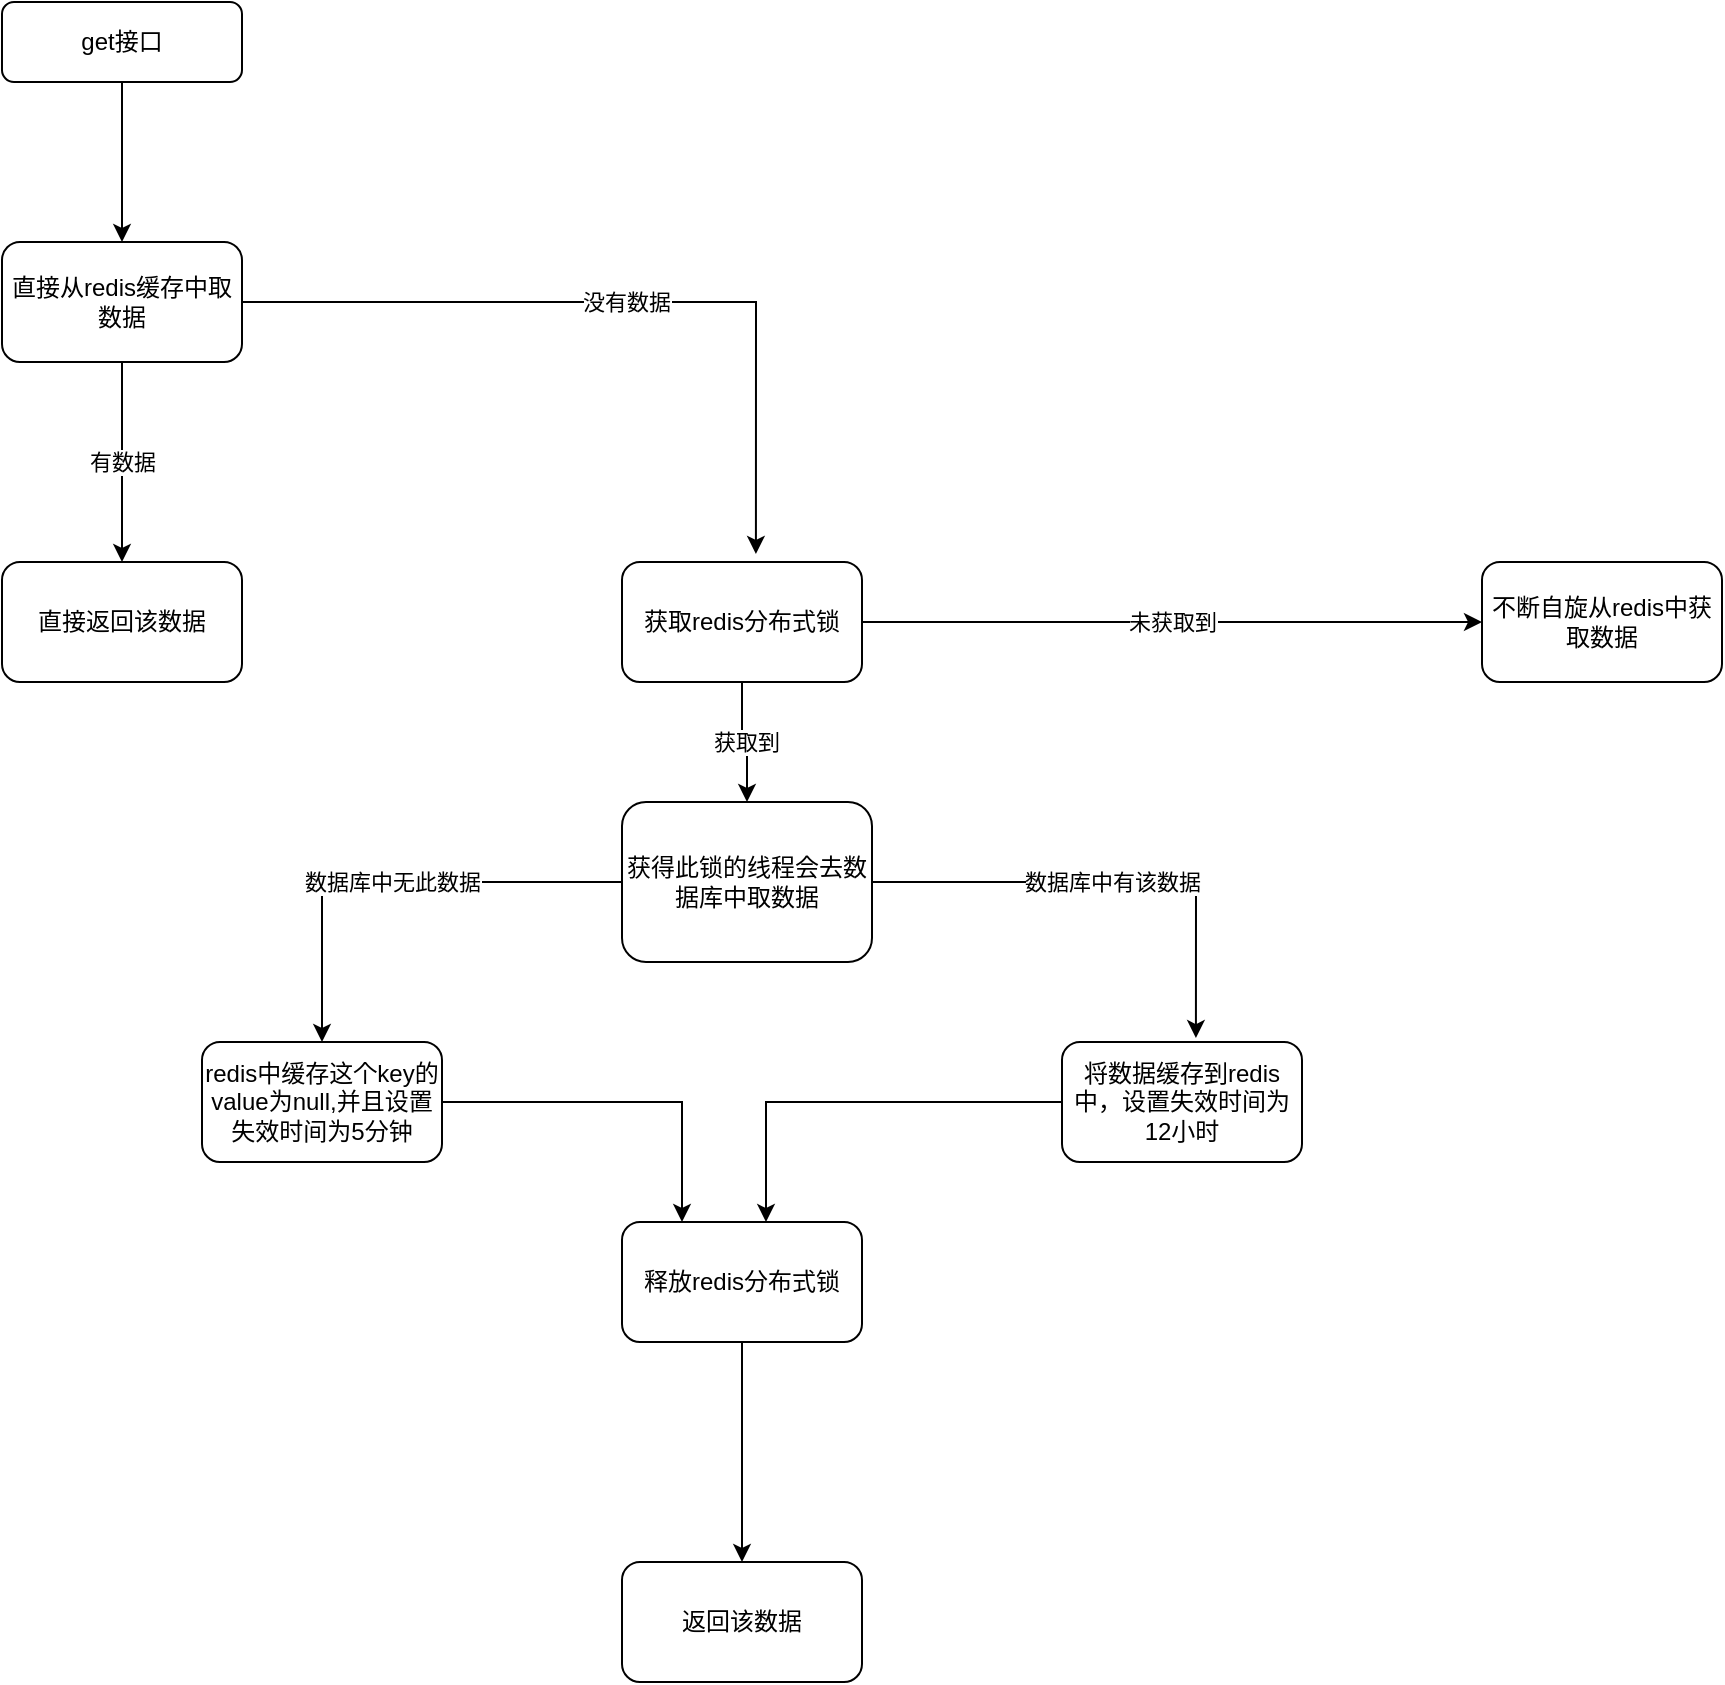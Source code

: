 <mxfile version="14.6.12" type="github">
  <diagram id="C5RBs43oDa-KdzZeNtuy" name="Page-1">
    <mxGraphModel dx="1422" dy="763" grid="1" gridSize="10" guides="1" tooltips="1" connect="1" arrows="1" fold="1" page="1" pageScale="1" pageWidth="827" pageHeight="1169" math="0" shadow="0">
      <root>
        <mxCell id="WIyWlLk6GJQsqaUBKTNV-0" />
        <mxCell id="WIyWlLk6GJQsqaUBKTNV-1" parent="WIyWlLk6GJQsqaUBKTNV-0" />
        <mxCell id="cEIBkgwO9S1BXHAtEz54-1" style="edgeStyle=orthogonalEdgeStyle;rounded=0;orthogonalLoop=1;jettySize=auto;html=1;" parent="WIyWlLk6GJQsqaUBKTNV-1" source="WIyWlLk6GJQsqaUBKTNV-3" target="cEIBkgwO9S1BXHAtEz54-0" edge="1">
          <mxGeometry relative="1" as="geometry" />
        </mxCell>
        <mxCell id="WIyWlLk6GJQsqaUBKTNV-3" value="get接口" style="rounded=1;whiteSpace=wrap;html=1;fontSize=12;glass=0;strokeWidth=1;shadow=0;" parent="WIyWlLk6GJQsqaUBKTNV-1" vertex="1">
          <mxGeometry x="160" y="80" width="120" height="40" as="geometry" />
        </mxCell>
        <mxCell id="cEIBkgwO9S1BXHAtEz54-4" value="有数据" style="edgeStyle=orthogonalEdgeStyle;rounded=0;orthogonalLoop=1;jettySize=auto;html=1;entryX=0.5;entryY=0;entryDx=0;entryDy=0;" parent="WIyWlLk6GJQsqaUBKTNV-1" source="cEIBkgwO9S1BXHAtEz54-0" target="cEIBkgwO9S1BXHAtEz54-3" edge="1">
          <mxGeometry relative="1" as="geometry" />
        </mxCell>
        <mxCell id="cEIBkgwO9S1BXHAtEz54-6" value="没有数据" style="edgeStyle=orthogonalEdgeStyle;rounded=0;orthogonalLoop=1;jettySize=auto;html=1;exitX=1;exitY=0.5;exitDx=0;exitDy=0;entryX=0.558;entryY=-0.067;entryDx=0;entryDy=0;entryPerimeter=0;" parent="WIyWlLk6GJQsqaUBKTNV-1" source="cEIBkgwO9S1BXHAtEz54-0" target="cEIBkgwO9S1BXHAtEz54-2" edge="1">
          <mxGeometry relative="1" as="geometry" />
        </mxCell>
        <mxCell id="cEIBkgwO9S1BXHAtEz54-0" value="&lt;span&gt;直接从&lt;span lang=&quot;EN-US&quot;&gt;redis&lt;/span&gt;缓存中取数据&lt;/span&gt;" style="rounded=1;whiteSpace=wrap;html=1;" parent="WIyWlLk6GJQsqaUBKTNV-1" vertex="1">
          <mxGeometry x="160" y="200" width="120" height="60" as="geometry" />
        </mxCell>
        <mxCell id="cEIBkgwO9S1BXHAtEz54-9" value="获取到" style="edgeStyle=orthogonalEdgeStyle;rounded=0;orthogonalLoop=1;jettySize=auto;html=1;" parent="WIyWlLk6GJQsqaUBKTNV-1" source="cEIBkgwO9S1BXHAtEz54-2" target="cEIBkgwO9S1BXHAtEz54-7" edge="1">
          <mxGeometry relative="1" as="geometry" />
        </mxCell>
        <mxCell id="WUjk0ORIwApzRZrjKK75-1" value="未获取到" style="edgeStyle=orthogonalEdgeStyle;rounded=0;orthogonalLoop=1;jettySize=auto;html=1;exitX=1;exitY=0.5;exitDx=0;exitDy=0;entryX=0;entryY=0.5;entryDx=0;entryDy=0;" edge="1" parent="WIyWlLk6GJQsqaUBKTNV-1" source="cEIBkgwO9S1BXHAtEz54-2" target="WUjk0ORIwApzRZrjKK75-0">
          <mxGeometry relative="1" as="geometry" />
        </mxCell>
        <mxCell id="cEIBkgwO9S1BXHAtEz54-2" value="获取redis分布式锁" style="rounded=1;whiteSpace=wrap;html=1;" parent="WIyWlLk6GJQsqaUBKTNV-1" vertex="1">
          <mxGeometry x="470" y="360" width="120" height="60" as="geometry" />
        </mxCell>
        <mxCell id="cEIBkgwO9S1BXHAtEz54-3" value="直接返回该数据" style="rounded=1;whiteSpace=wrap;html=1;" parent="WIyWlLk6GJQsqaUBKTNV-1" vertex="1">
          <mxGeometry x="160" y="360" width="120" height="60" as="geometry" />
        </mxCell>
        <mxCell id="c9R_izhih-uxg0j0Ymlv-2" value="数据库中无此数据" style="edgeStyle=orthogonalEdgeStyle;rounded=0;orthogonalLoop=1;jettySize=auto;html=1;entryX=0.5;entryY=0;entryDx=0;entryDy=0;" parent="WIyWlLk6GJQsqaUBKTNV-1" source="cEIBkgwO9S1BXHAtEz54-7" target="c9R_izhih-uxg0j0Ymlv-1" edge="1">
          <mxGeometry relative="1" as="geometry" />
        </mxCell>
        <mxCell id="c9R_izhih-uxg0j0Ymlv-3" value="数据库中有该数据" style="edgeStyle=orthogonalEdgeStyle;rounded=0;orthogonalLoop=1;jettySize=auto;html=1;exitX=1;exitY=0.5;exitDx=0;exitDy=0;entryX=0.558;entryY=-0.033;entryDx=0;entryDy=0;entryPerimeter=0;" parent="WIyWlLk6GJQsqaUBKTNV-1" source="cEIBkgwO9S1BXHAtEz54-7" target="c9R_izhih-uxg0j0Ymlv-0" edge="1">
          <mxGeometry relative="1" as="geometry" />
        </mxCell>
        <mxCell id="cEIBkgwO9S1BXHAtEz54-7" value="&lt;span&gt;获得此锁的线程会去数据库中取数据&lt;/span&gt;" style="rounded=1;whiteSpace=wrap;html=1;" parent="WIyWlLk6GJQsqaUBKTNV-1" vertex="1">
          <mxGeometry x="470" y="480" width="125" height="80" as="geometry" />
        </mxCell>
        <mxCell id="cEIBkgwO9S1BXHAtEz54-12" style="edgeStyle=orthogonalEdgeStyle;rounded=0;orthogonalLoop=1;jettySize=auto;html=1;entryX=0.5;entryY=0;entryDx=0;entryDy=0;" parent="WIyWlLk6GJQsqaUBKTNV-1" source="cEIBkgwO9S1BXHAtEz54-8" target="cEIBkgwO9S1BXHAtEz54-11" edge="1">
          <mxGeometry relative="1" as="geometry" />
        </mxCell>
        <mxCell id="cEIBkgwO9S1BXHAtEz54-8" value="释放redis分布式锁" style="rounded=1;whiteSpace=wrap;html=1;" parent="WIyWlLk6GJQsqaUBKTNV-1" vertex="1">
          <mxGeometry x="470" y="690" width="120" height="60" as="geometry" />
        </mxCell>
        <mxCell id="cEIBkgwO9S1BXHAtEz54-11" value="返回该数据" style="rounded=1;whiteSpace=wrap;html=1;" parent="WIyWlLk6GJQsqaUBKTNV-1" vertex="1">
          <mxGeometry x="470" y="860" width="120" height="60" as="geometry" />
        </mxCell>
        <mxCell id="c9R_izhih-uxg0j0Ymlv-7" style="edgeStyle=orthogonalEdgeStyle;rounded=0;orthogonalLoop=1;jettySize=auto;html=1;exitX=0;exitY=0.5;exitDx=0;exitDy=0;entryX=0.6;entryY=0;entryDx=0;entryDy=0;entryPerimeter=0;" parent="WIyWlLk6GJQsqaUBKTNV-1" source="c9R_izhih-uxg0j0Ymlv-0" target="cEIBkgwO9S1BXHAtEz54-8" edge="1">
          <mxGeometry relative="1" as="geometry" />
        </mxCell>
        <mxCell id="c9R_izhih-uxg0j0Ymlv-0" value="&lt;span&gt;将数据缓存到&lt;span lang=&quot;EN-US&quot;&gt;redis&lt;/span&gt;中，设置失效时间为12小时&lt;/span&gt;" style="rounded=1;whiteSpace=wrap;html=1;" parent="WIyWlLk6GJQsqaUBKTNV-1" vertex="1">
          <mxGeometry x="690" y="600" width="120" height="60" as="geometry" />
        </mxCell>
        <mxCell id="c9R_izhih-uxg0j0Ymlv-5" style="edgeStyle=orthogonalEdgeStyle;rounded=0;orthogonalLoop=1;jettySize=auto;html=1;exitX=1;exitY=0.5;exitDx=0;exitDy=0;entryX=0.25;entryY=0;entryDx=0;entryDy=0;" parent="WIyWlLk6GJQsqaUBKTNV-1" source="c9R_izhih-uxg0j0Ymlv-1" target="cEIBkgwO9S1BXHAtEz54-8" edge="1">
          <mxGeometry relative="1" as="geometry" />
        </mxCell>
        <mxCell id="c9R_izhih-uxg0j0Ymlv-1" value="&lt;span lang=&quot;EN-US&quot;&gt;redis&lt;/span&gt;&lt;span&gt;中缓存这个&lt;span lang=&quot;EN-US&quot;&gt;key&lt;/span&gt;的&lt;span lang=&quot;EN-US&quot;&gt;value&lt;/span&gt;为&lt;span lang=&quot;EN-US&quot;&gt;null,&lt;/span&gt;并且设置失效时间为&lt;span lang=&quot;EN-US&quot;&gt;5&lt;/span&gt;分钟&lt;/span&gt;" style="rounded=1;whiteSpace=wrap;html=1;" parent="WIyWlLk6GJQsqaUBKTNV-1" vertex="1">
          <mxGeometry x="260" y="600" width="120" height="60" as="geometry" />
        </mxCell>
        <mxCell id="WUjk0ORIwApzRZrjKK75-0" value="不断自旋从redis中获取数据" style="rounded=1;whiteSpace=wrap;html=1;" vertex="1" parent="WIyWlLk6GJQsqaUBKTNV-1">
          <mxGeometry x="900" y="360" width="120" height="60" as="geometry" />
        </mxCell>
      </root>
    </mxGraphModel>
  </diagram>
</mxfile>
